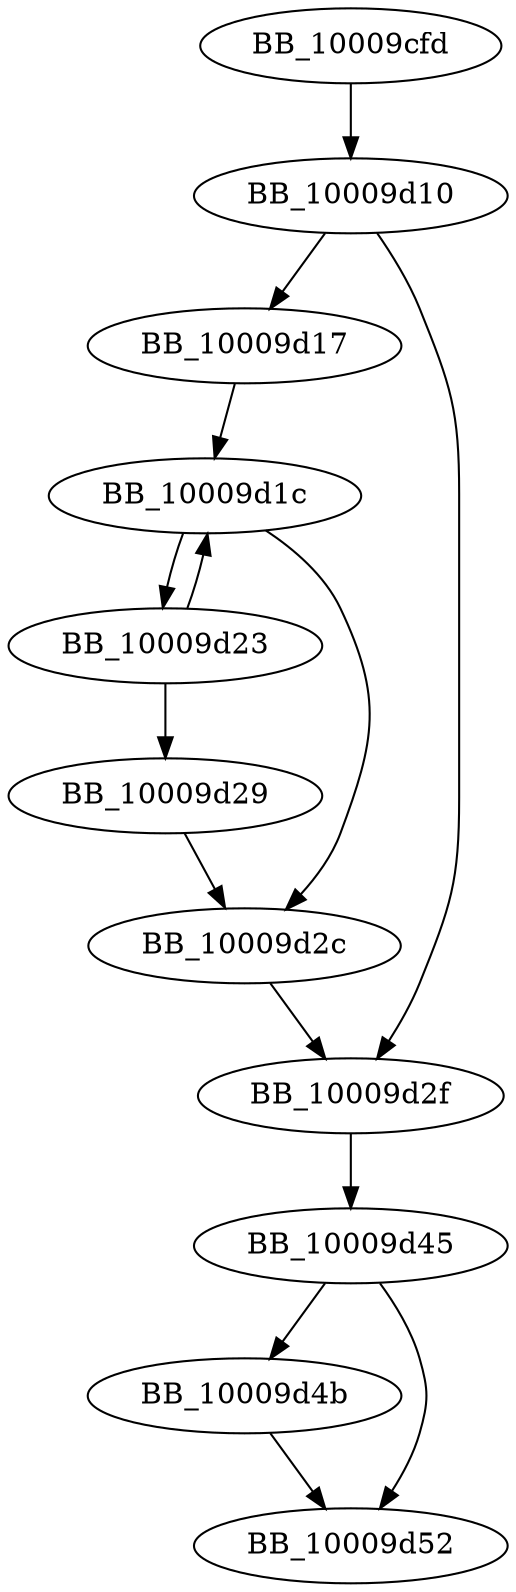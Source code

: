DiGraph ___crtLCMapStringW{
BB_10009cfd->BB_10009d10
BB_10009d10->BB_10009d17
BB_10009d10->BB_10009d2f
BB_10009d17->BB_10009d1c
BB_10009d1c->BB_10009d23
BB_10009d1c->BB_10009d2c
BB_10009d23->BB_10009d1c
BB_10009d23->BB_10009d29
BB_10009d29->BB_10009d2c
BB_10009d2c->BB_10009d2f
BB_10009d2f->BB_10009d45
BB_10009d45->BB_10009d4b
BB_10009d45->BB_10009d52
BB_10009d4b->BB_10009d52
}
